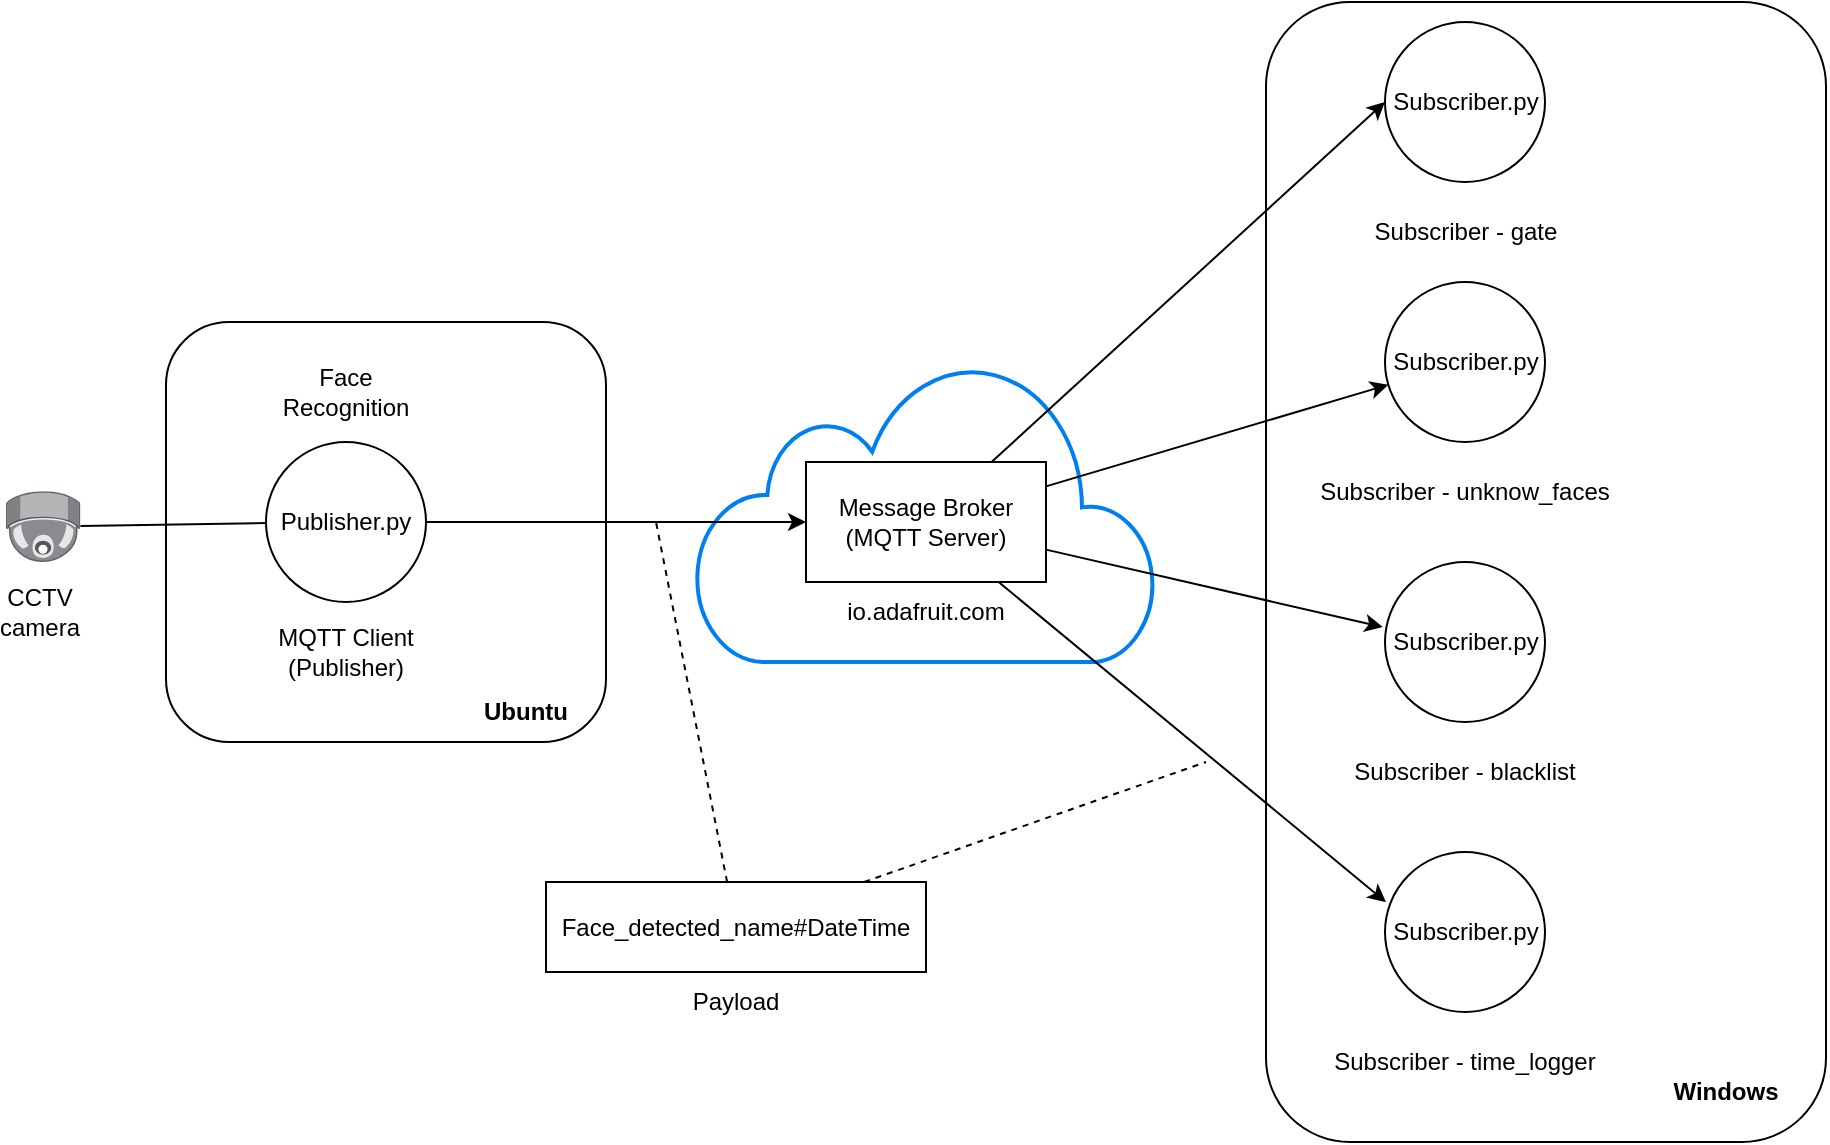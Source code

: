 <mxfile version="13.9.9" type="device"><diagram id="yju4e4skOWK8-GoRnPL7" name="Page-1"><mxGraphModel dx="1550" dy="2056" grid="1" gridSize="10" guides="1" tooltips="1" connect="1" arrows="1" fold="1" page="1" pageScale="1" pageWidth="827" pageHeight="1169" math="0" shadow="0"><root><mxCell id="0"/><mxCell id="1" parent="0"/><mxCell id="riPBBCAyPQCxpzXWj1a0-23" value="" style="rounded=1;whiteSpace=wrap;html=1;" parent="1" vertex="1"><mxGeometry x="650" y="-10" width="280" height="570" as="geometry"/></mxCell><mxCell id="riPBBCAyPQCxpzXWj1a0-22" value="" style="rounded=1;whiteSpace=wrap;html=1;" parent="1" vertex="1"><mxGeometry x="100" y="150" width="220" height="210" as="geometry"/></mxCell><mxCell id="riPBBCAyPQCxpzXWj1a0-1" value="Publisher.py" style="ellipse;whiteSpace=wrap;html=1;aspect=fixed;" parent="1" vertex="1"><mxGeometry x="150" y="210" width="80" height="80" as="geometry"/></mxCell><mxCell id="riPBBCAyPQCxpzXWj1a0-2" value="Face Recognition" style="text;html=1;strokeColor=none;fillColor=none;align=center;verticalAlign=middle;whiteSpace=wrap;rounded=0;" parent="1" vertex="1"><mxGeometry x="160" y="170" width="60" height="30" as="geometry"/></mxCell><mxCell id="riPBBCAyPQCxpzXWj1a0-3" value="MQTT Client&lt;br&gt;(Publisher)" style="text;html=1;strokeColor=none;fillColor=none;align=center;verticalAlign=middle;whiteSpace=wrap;rounded=0;" parent="1" vertex="1"><mxGeometry x="120" y="300" width="140" height="30" as="geometry"/></mxCell><mxCell id="riPBBCAyPQCxpzXWj1a0-6" value="Subscriber.py" style="ellipse;whiteSpace=wrap;html=1;aspect=fixed;" parent="1" vertex="1"><mxGeometry x="709.5" width="80" height="80" as="geometry"/></mxCell><mxCell id="riPBBCAyPQCxpzXWj1a0-7" value="Subscriber - gate" style="text;html=1;strokeColor=none;fillColor=none;align=center;verticalAlign=middle;whiteSpace=wrap;rounded=0;" parent="1" vertex="1"><mxGeometry x="694.5" y="90" width="110" height="30" as="geometry"/></mxCell><mxCell id="riPBBCAyPQCxpzXWj1a0-8" value="Subscriber.py" style="ellipse;whiteSpace=wrap;html=1;aspect=fixed;" parent="1" vertex="1"><mxGeometry x="709.5" y="130" width="80" height="80" as="geometry"/></mxCell><mxCell id="riPBBCAyPQCxpzXWj1a0-9" value="Subscriber - unknow_faces" style="text;html=1;strokeColor=none;fillColor=none;align=center;verticalAlign=middle;whiteSpace=wrap;rounded=0;" parent="1" vertex="1"><mxGeometry x="672" y="220" width="155" height="30" as="geometry"/></mxCell><mxCell id="riPBBCAyPQCxpzXWj1a0-10" value="Subscriber.py" style="ellipse;whiteSpace=wrap;html=1;aspect=fixed;" parent="1" vertex="1"><mxGeometry x="709.5" y="270" width="80" height="80" as="geometry"/></mxCell><mxCell id="riPBBCAyPQCxpzXWj1a0-11" value="Subscriber - blacklist" style="text;html=1;strokeColor=none;fillColor=none;align=center;verticalAlign=middle;whiteSpace=wrap;rounded=0;" parent="1" vertex="1"><mxGeometry x="677" y="360" width="145" height="30" as="geometry"/></mxCell><mxCell id="riPBBCAyPQCxpzXWj1a0-19" value="" style="html=1;verticalLabelPosition=bottom;align=center;labelBackgroundColor=#ffffff;verticalAlign=top;strokeWidth=2;strokeColor=#0080F0;shadow=0;dashed=0;shape=mxgraph.ios7.icons.cloud;" parent="1" vertex="1"><mxGeometry x="365" y="170" width="230" height="150" as="geometry"/></mxCell><mxCell id="riPBBCAyPQCxpzXWj1a0-12" value="Subscriber.py" style="ellipse;whiteSpace=wrap;html=1;aspect=fixed;" parent="1" vertex="1"><mxGeometry x="709.5" y="415" width="80" height="80" as="geometry"/></mxCell><mxCell id="riPBBCAyPQCxpzXWj1a0-13" value="Subscriber - time_logger" style="text;html=1;strokeColor=none;fillColor=none;align=center;verticalAlign=middle;whiteSpace=wrap;rounded=0;" parent="1" vertex="1"><mxGeometry x="682" y="505" width="135" height="30" as="geometry"/></mxCell><mxCell id="riPBBCAyPQCxpzXWj1a0-4" value="Message Broker (MQTT Server)" style="rounded=0;whiteSpace=wrap;html=1;" parent="1" vertex="1"><mxGeometry x="420" y="220" width="120" height="60" as="geometry"/></mxCell><UserObject label="io.adafruit.com" link="io.adafruit.com" id="riPBBCAyPQCxpzXWj1a0-5"><mxCell style="text;html=1;strokeColor=none;fillColor=none;align=center;verticalAlign=middle;whiteSpace=wrap;rounded=0;" parent="1" vertex="1"><mxGeometry x="415" y="280" width="130" height="30" as="geometry"/></mxCell></UserObject><mxCell id="riPBBCAyPQCxpzXWj1a0-15" style="rounded=0;orthogonalLoop=1;jettySize=auto;html=1;entryX=0;entryY=0.5;entryDx=0;entryDy=0;endArrow=classic;endFill=1;" parent="1" source="riPBBCAyPQCxpzXWj1a0-4" target="riPBBCAyPQCxpzXWj1a0-6" edge="1"><mxGeometry relative="1" as="geometry"/></mxCell><mxCell id="riPBBCAyPQCxpzXWj1a0-16" style="edgeStyle=none;rounded=0;orthogonalLoop=1;jettySize=auto;html=1;endArrow=classic;endFill=1;" parent="1" source="riPBBCAyPQCxpzXWj1a0-4" target="riPBBCAyPQCxpzXWj1a0-8" edge="1"><mxGeometry relative="1" as="geometry"/></mxCell><mxCell id="riPBBCAyPQCxpzXWj1a0-17" style="edgeStyle=none;rounded=0;orthogonalLoop=1;jettySize=auto;html=1;entryX=-0.014;entryY=0.407;entryDx=0;entryDy=0;entryPerimeter=0;endArrow=classic;endFill=1;" parent="1" source="riPBBCAyPQCxpzXWj1a0-4" target="riPBBCAyPQCxpzXWj1a0-10" edge="1"><mxGeometry relative="1" as="geometry"/></mxCell><mxCell id="riPBBCAyPQCxpzXWj1a0-18" style="edgeStyle=none;rounded=0;orthogonalLoop=1;jettySize=auto;html=1;entryX=0.006;entryY=0.313;entryDx=0;entryDy=0;entryPerimeter=0;endArrow=classic;endFill=1;" parent="1" source="riPBBCAyPQCxpzXWj1a0-4" target="riPBBCAyPQCxpzXWj1a0-12" edge="1"><mxGeometry relative="1" as="geometry"/></mxCell><mxCell id="riPBBCAyPQCxpzXWj1a0-14" style="edgeStyle=orthogonalEdgeStyle;rounded=0;orthogonalLoop=1;jettySize=auto;html=1;" parent="1" source="riPBBCAyPQCxpzXWj1a0-1" target="riPBBCAyPQCxpzXWj1a0-4" edge="1"><mxGeometry relative="1" as="geometry"/></mxCell><mxCell id="riPBBCAyPQCxpzXWj1a0-21" value="&lt;b&gt;Ubuntu&lt;/b&gt;" style="text;html=1;strokeColor=none;fillColor=none;align=center;verticalAlign=middle;whiteSpace=wrap;rounded=0;" parent="1" vertex="1"><mxGeometry x="250" y="330" width="60" height="30" as="geometry"/></mxCell><mxCell id="riPBBCAyPQCxpzXWj1a0-24" value="&lt;b&gt;Windows&lt;/b&gt;" style="text;html=1;strokeColor=none;fillColor=none;align=center;verticalAlign=middle;whiteSpace=wrap;rounded=0;" parent="1" vertex="1"><mxGeometry x="850" y="520" width="60" height="30" as="geometry"/></mxCell><mxCell id="riPBBCAyPQCxpzXWj1a0-27" style="edgeStyle=none;rounded=0;orthogonalLoop=1;jettySize=auto;html=1;endArrow=none;endFill=0;dashed=1;" parent="1" source="riPBBCAyPQCxpzXWj1a0-25" edge="1"><mxGeometry relative="1" as="geometry"><mxPoint x="345" y="250" as="targetPoint"/></mxGeometry></mxCell><mxCell id="riPBBCAyPQCxpzXWj1a0-28" style="edgeStyle=none;rounded=0;orthogonalLoop=1;jettySize=auto;html=1;dashed=1;endArrow=none;endFill=0;" parent="1" source="riPBBCAyPQCxpzXWj1a0-25" edge="1"><mxGeometry relative="1" as="geometry"><mxPoint x="620" y="370" as="targetPoint"/></mxGeometry></mxCell><mxCell id="riPBBCAyPQCxpzXWj1a0-25" value="Face_detected_name#DateTime" style="rounded=0;whiteSpace=wrap;html=1;" parent="1" vertex="1"><mxGeometry x="290" y="430" width="190" height="45" as="geometry"/></mxCell><mxCell id="riPBBCAyPQCxpzXWj1a0-26" value="Payload" style="text;html=1;strokeColor=none;fillColor=none;align=center;verticalAlign=middle;whiteSpace=wrap;rounded=0;" parent="1" vertex="1"><mxGeometry x="355" y="475" width="60" height="30" as="geometry"/></mxCell><mxCell id="8OpR96Ev4VwgwN71Yrfv-4" style="rounded=0;orthogonalLoop=1;jettySize=auto;html=1;endArrow=none;endFill=0;" edge="1" parent="1" source="8OpR96Ev4VwgwN71Yrfv-1" target="riPBBCAyPQCxpzXWj1a0-1"><mxGeometry relative="1" as="geometry"/></mxCell><mxCell id="8OpR96Ev4VwgwN71Yrfv-1" value="" style="points=[];aspect=fixed;html=1;align=center;shadow=0;dashed=0;image;image=img/lib/allied_telesis/security/Surveillance_Camera_Ceiling.svg;" vertex="1" parent="1"><mxGeometry x="20" y="234.6" width="37.2" height="35.4" as="geometry"/></mxCell><mxCell id="8OpR96Ev4VwgwN71Yrfv-5" value="CCTV camera" style="text;html=1;strokeColor=none;fillColor=none;align=center;verticalAlign=middle;whiteSpace=wrap;rounded=0;" vertex="1" parent="1"><mxGeometry x="17.2" y="285" width="40" height="20" as="geometry"/></mxCell></root></mxGraphModel></diagram></mxfile>